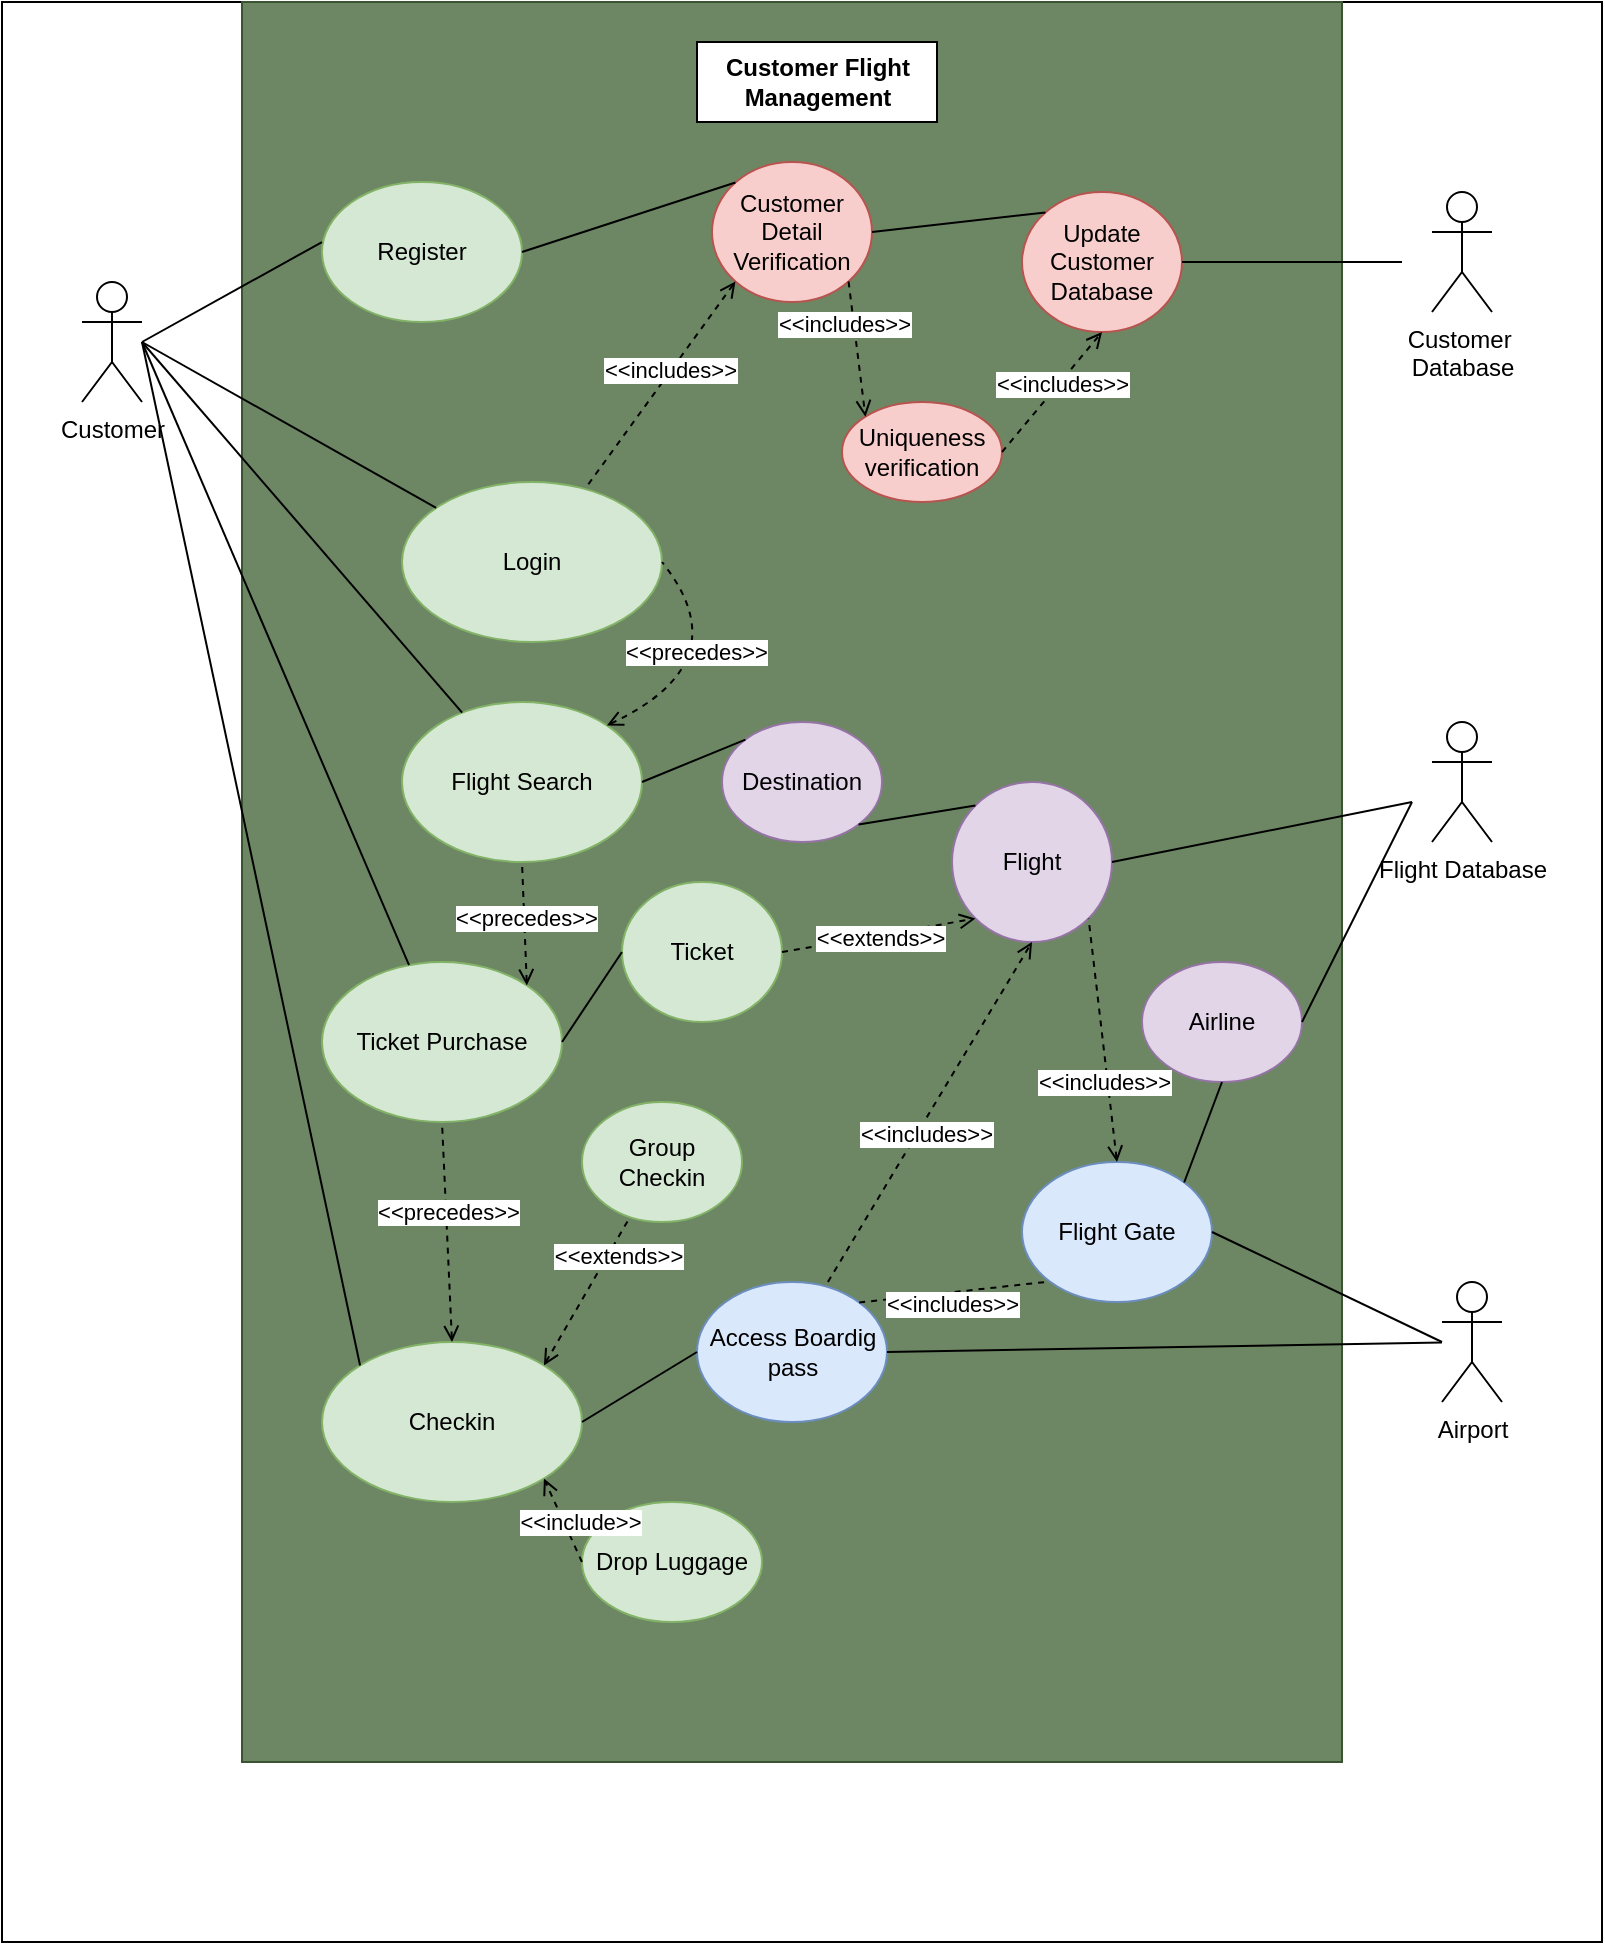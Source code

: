 <mxfile version="26.2.2">
  <diagram name="Page-1" id="nmM2ICLNHWc5m7DLxpwW">
    <mxGraphModel dx="874" dy="1663" grid="1" gridSize="10" guides="1" tooltips="1" connect="1" arrows="1" fold="1" page="1" pageScale="1" pageWidth="850" pageHeight="1100" math="0" shadow="0">
      <root>
        <mxCell id="0" />
        <mxCell id="1" parent="0" />
        <mxCell id="nHhuy1BlPcPROtAtwmBq-1" value="" style="rounded=0;whiteSpace=wrap;html=1;" vertex="1" parent="1">
          <mxGeometry x="40" y="-40" width="800" height="970" as="geometry" />
        </mxCell>
        <mxCell id="8yFaLF_oU3bt_c8ZNG4h-4" value="" style="rounded=0;whiteSpace=wrap;html=1;fillColor=#6d8764;fontColor=#ffffff;strokeColor=#3A5431;" parent="1" vertex="1">
          <mxGeometry x="160" y="-40" width="550" height="880" as="geometry" />
        </mxCell>
        <mxCell id="lk6zZJpGpk3EefxU4Tmx-1" value="&lt;b&gt;Customer Flight Management&lt;/b&gt;" style="rounded=0;whiteSpace=wrap;html=1;" parent="1" vertex="1">
          <mxGeometry x="387.5" y="-20" width="120" height="40" as="geometry" />
        </mxCell>
        <mxCell id="lk6zZJpGpk3EefxU4Tmx-2" value="Customer" style="shape=umlActor;verticalLabelPosition=bottom;verticalAlign=top;html=1;outlineConnect=0;" parent="1" vertex="1">
          <mxGeometry x="80" y="100" width="30" height="60" as="geometry" />
        </mxCell>
        <mxCell id="lk6zZJpGpk3EefxU4Tmx-3" value="Register" style="ellipse;whiteSpace=wrap;html=1;fillColor=#d5e8d4;strokeColor=#82b366;" parent="1" vertex="1">
          <mxGeometry x="200" y="50" width="100" height="70" as="geometry" />
        </mxCell>
        <mxCell id="lk6zZJpGpk3EefxU4Tmx-4" value="Login" style="ellipse;whiteSpace=wrap;html=1;fillColor=#d5e8d4;strokeColor=#82b366;" parent="1" vertex="1">
          <mxGeometry x="240" y="200" width="130" height="80" as="geometry" />
        </mxCell>
        <mxCell id="lk6zZJpGpk3EefxU4Tmx-5" value="Flight Search" style="ellipse;whiteSpace=wrap;html=1;fillColor=#d5e8d4;strokeColor=#82b366;" parent="1" vertex="1">
          <mxGeometry x="240" y="310" width="120" height="80" as="geometry" />
        </mxCell>
        <mxCell id="lk6zZJpGpk3EefxU4Tmx-8" value="Checkin" style="ellipse;whiteSpace=wrap;html=1;fillColor=#d5e8d4;strokeColor=#82b366;" parent="1" vertex="1">
          <mxGeometry x="200" y="630" width="130" height="80" as="geometry" />
        </mxCell>
        <mxCell id="lk6zZJpGpk3EefxU4Tmx-9" value="Drop Luggage" style="ellipse;whiteSpace=wrap;html=1;fillColor=#d5e8d4;strokeColor=#82b366;" parent="1" vertex="1">
          <mxGeometry x="330" y="710" width="90" height="60" as="geometry" />
        </mxCell>
        <mxCell id="lk6zZJpGpk3EefxU4Tmx-10" value="Access Boardig pass" style="ellipse;whiteSpace=wrap;html=1;fillColor=#dae8fc;strokeColor=#6c8ebf;" parent="1" vertex="1">
          <mxGeometry x="387.5" y="600" width="95" height="70" as="geometry" />
        </mxCell>
        <mxCell id="lk6zZJpGpk3EefxU4Tmx-11" value="Group Checkin" style="ellipse;whiteSpace=wrap;html=1;fillColor=#d5e8d4;strokeColor=#82b366;" parent="1" vertex="1">
          <mxGeometry x="330" y="510" width="80" height="60" as="geometry" />
        </mxCell>
        <mxCell id="lk6zZJpGpk3EefxU4Tmx-13" value="" style="endArrow=none;html=1;rounded=0;entryX=0;entryY=0.429;entryDx=0;entryDy=0;entryPerimeter=0;" parent="1" target="lk6zZJpGpk3EefxU4Tmx-3" edge="1">
          <mxGeometry width="50" height="50" relative="1" as="geometry">
            <mxPoint x="110" y="130" as="sourcePoint" />
            <mxPoint x="220" y="120" as="targetPoint" />
          </mxGeometry>
        </mxCell>
        <mxCell id="lk6zZJpGpk3EefxU4Tmx-16" value="" style="endArrow=none;html=1;rounded=0;" parent="1" target="lk6zZJpGpk3EefxU4Tmx-5" edge="1">
          <mxGeometry width="50" height="50" relative="1" as="geometry">
            <mxPoint x="110" y="130" as="sourcePoint" />
            <mxPoint x="220" y="140" as="targetPoint" />
          </mxGeometry>
        </mxCell>
        <mxCell id="lk6zZJpGpk3EefxU4Tmx-17" value="" style="endArrow=none;html=1;rounded=0;entryX=0;entryY=0;entryDx=0;entryDy=0;" parent="1" target="lk6zZJpGpk3EefxU4Tmx-8" edge="1">
          <mxGeometry width="50" height="50" relative="1" as="geometry">
            <mxPoint x="110" y="130" as="sourcePoint" />
            <mxPoint x="220" y="140" as="targetPoint" />
          </mxGeometry>
        </mxCell>
        <mxCell id="lk6zZJpGpk3EefxU4Tmx-19" value="" style="endArrow=none;dashed=1;html=1;rounded=0;exitX=1;exitY=0;exitDx=0;exitDy=0;endFill=0;startFill=0;startArrow=open;" parent="1" source="lk6zZJpGpk3EefxU4Tmx-8" target="lk6zZJpGpk3EefxU4Tmx-11" edge="1">
          <mxGeometry width="50" height="50" relative="1" as="geometry">
            <mxPoint x="170" y="530" as="sourcePoint" />
            <mxPoint x="220" y="480" as="targetPoint" />
          </mxGeometry>
        </mxCell>
        <mxCell id="lk6zZJpGpk3EefxU4Tmx-20" value="&amp;lt;&amp;lt;extends&amp;gt;&amp;gt;" style="edgeLabel;html=1;align=center;verticalAlign=middle;resizable=0;points=[];" parent="lk6zZJpGpk3EefxU4Tmx-19" vertex="1" connectable="0">
          <mxGeometry x="-0.014" relative="1" as="geometry">
            <mxPoint x="15" y="-18" as="offset" />
          </mxGeometry>
        </mxCell>
        <mxCell id="lk6zZJpGpk3EefxU4Tmx-21" value="" style="endArrow=open;dashed=1;html=1;rounded=0;entryX=1;entryY=1;entryDx=0;entryDy=0;exitX=0;exitY=0.5;exitDx=0;exitDy=0;startArrow=none;startFill=0;endFill=0;" parent="1" source="lk6zZJpGpk3EefxU4Tmx-9" target="lk6zZJpGpk3EefxU4Tmx-8" edge="1">
          <mxGeometry width="50" height="50" relative="1" as="geometry">
            <mxPoint x="170" y="580" as="sourcePoint" />
            <mxPoint x="220" y="530" as="targetPoint" />
          </mxGeometry>
        </mxCell>
        <mxCell id="lk6zZJpGpk3EefxU4Tmx-22" value="&amp;lt;&amp;lt;include&amp;gt;&amp;gt;" style="edgeLabel;html=1;align=center;verticalAlign=middle;resizable=0;points=[];" parent="lk6zZJpGpk3EefxU4Tmx-21" vertex="1" connectable="0">
          <mxGeometry x="0.308" relative="1" as="geometry">
            <mxPoint x="11" y="7" as="offset" />
          </mxGeometry>
        </mxCell>
        <mxCell id="lk6zZJpGpk3EefxU4Tmx-23" value="" style="endArrow=none;html=1;rounded=0;" parent="1" target="lk6zZJpGpk3EefxU4Tmx-4" edge="1">
          <mxGeometry width="50" height="50" relative="1" as="geometry">
            <mxPoint x="110" y="130" as="sourcePoint" />
            <mxPoint x="220" y="90" as="targetPoint" />
          </mxGeometry>
        </mxCell>
        <mxCell id="lk6zZJpGpk3EefxU4Tmx-27" value="Update&lt;div&gt;Customer&lt;/div&gt;&lt;div&gt;Database&lt;/div&gt;" style="ellipse;whiteSpace=wrap;html=1;fillColor=#f8cecc;strokeColor=#b85450;" parent="1" vertex="1">
          <mxGeometry x="550" y="55" width="80" height="70" as="geometry" />
        </mxCell>
        <mxCell id="lk6zZJpGpk3EefxU4Tmx-28" value="Customer&lt;div&gt;Detail&lt;br&gt;&lt;div&gt;Verification&lt;/div&gt;&lt;/div&gt;" style="ellipse;whiteSpace=wrap;html=1;fillColor=#f8cecc;strokeColor=#b85450;" parent="1" vertex="1">
          <mxGeometry x="395" y="40" width="80" height="70" as="geometry" />
        </mxCell>
        <mxCell id="lk6zZJpGpk3EefxU4Tmx-29" value="Uniqueness&lt;div&gt;verification&lt;/div&gt;" style="ellipse;whiteSpace=wrap;html=1;fillColor=#f8cecc;strokeColor=#b85450;" parent="1" vertex="1">
          <mxGeometry x="460" y="160" width="80" height="50" as="geometry" />
        </mxCell>
        <mxCell id="lk6zZJpGpk3EefxU4Tmx-31" value="" style="endArrow=none;html=1;rounded=0;exitX=1;exitY=0.5;exitDx=0;exitDy=0;entryX=0;entryY=0;entryDx=0;entryDy=0;" parent="1" source="lk6zZJpGpk3EefxU4Tmx-3" target="lk6zZJpGpk3EefxU4Tmx-28" edge="1">
          <mxGeometry width="50" height="50" relative="1" as="geometry">
            <mxPoint x="450" y="210" as="sourcePoint" />
            <mxPoint x="500" y="160" as="targetPoint" />
          </mxGeometry>
        </mxCell>
        <mxCell id="lk6zZJpGpk3EefxU4Tmx-36" value="" style="endArrow=none;html=1;rounded=0;entryX=0;entryY=0;entryDx=0;entryDy=0;exitX=1;exitY=0.5;exitDx=0;exitDy=0;" parent="1" source="lk6zZJpGpk3EefxU4Tmx-28" target="lk6zZJpGpk3EefxU4Tmx-27" edge="1">
          <mxGeometry width="50" height="50" relative="1" as="geometry">
            <mxPoint x="350" y="210" as="sourcePoint" />
            <mxPoint x="400" y="160" as="targetPoint" />
          </mxGeometry>
        </mxCell>
        <mxCell id="lk6zZJpGpk3EefxU4Tmx-37" value="" style="endArrow=none;html=1;rounded=0;entryX=0;entryY=0.5;entryDx=0;entryDy=0;entryPerimeter=0;exitX=1;exitY=0.5;exitDx=0;exitDy=0;" parent="1" source="lk6zZJpGpk3EefxU4Tmx-27" edge="1">
          <mxGeometry width="50" height="50" relative="1" as="geometry">
            <mxPoint x="420" y="260" as="sourcePoint" />
            <mxPoint x="740" y="90" as="targetPoint" />
          </mxGeometry>
        </mxCell>
        <mxCell id="lk6zZJpGpk3EefxU4Tmx-40" value="" style="endArrow=none;dashed=1;html=1;rounded=0;exitX=0;exitY=1;exitDx=0;exitDy=0;startArrow=open;startFill=0;endFill=0;" parent="1" source="lk6zZJpGpk3EefxU4Tmx-28" target="lk6zZJpGpk3EefxU4Tmx-4" edge="1">
          <mxGeometry width="50" height="50" relative="1" as="geometry">
            <mxPoint x="420" y="170" as="sourcePoint" />
            <mxPoint x="470" y="120" as="targetPoint" />
          </mxGeometry>
        </mxCell>
        <mxCell id="lk6zZJpGpk3EefxU4Tmx-41" value="&amp;lt;&amp;lt;includes&amp;gt;&amp;gt;" style="edgeLabel;html=1;align=center;verticalAlign=middle;resizable=0;points=[];" parent="lk6zZJpGpk3EefxU4Tmx-40" vertex="1" connectable="0">
          <mxGeometry x="0.243" y="-3" relative="1" as="geometry">
            <mxPoint x="16" y="-19" as="offset" />
          </mxGeometry>
        </mxCell>
        <mxCell id="lk6zZJpGpk3EefxU4Tmx-47" value="Destination" style="ellipse;whiteSpace=wrap;html=1;fillColor=#e1d5e7;strokeColor=#9673a6;" parent="1" vertex="1">
          <mxGeometry x="400" y="320" width="80" height="60" as="geometry" />
        </mxCell>
        <mxCell id="lk6zZJpGpk3EefxU4Tmx-50" value="Ticket Purchase" style="ellipse;whiteSpace=wrap;html=1;fillColor=#d5e8d4;strokeColor=#82b366;" parent="1" vertex="1">
          <mxGeometry x="200" y="440" width="120" height="80" as="geometry" />
        </mxCell>
        <mxCell id="lk6zZJpGpk3EefxU4Tmx-51" value="Flight" style="ellipse;whiteSpace=wrap;html=1;fillColor=#e1d5e7;strokeColor=#9673a6;" parent="1" vertex="1">
          <mxGeometry x="515" y="350" width="80" height="80" as="geometry" />
        </mxCell>
        <mxCell id="lk6zZJpGpk3EefxU4Tmx-52" value="" style="endArrow=none;html=1;rounded=0;entryX=1;entryY=0.5;entryDx=0;entryDy=0;exitX=0;exitY=0;exitDx=0;exitDy=0;" parent="1" source="lk6zZJpGpk3EefxU4Tmx-47" target="lk6zZJpGpk3EefxU4Tmx-5" edge="1">
          <mxGeometry width="50" height="50" relative="1" as="geometry">
            <mxPoint x="460" y="340" as="sourcePoint" />
            <mxPoint x="510" y="290" as="targetPoint" />
          </mxGeometry>
        </mxCell>
        <mxCell id="lk6zZJpGpk3EefxU4Tmx-53" value="" style="endArrow=none;html=1;rounded=0;" parent="1" source="lk6zZJpGpk3EefxU4Tmx-50" edge="1">
          <mxGeometry width="50" height="50" relative="1" as="geometry">
            <mxPoint x="460" y="440" as="sourcePoint" />
            <mxPoint x="110" y="130" as="targetPoint" />
          </mxGeometry>
        </mxCell>
        <mxCell id="lk6zZJpGpk3EefxU4Tmx-54" value="Airline" style="ellipse;whiteSpace=wrap;html=1;fillColor=#e1d5e7;strokeColor=#9673a6;" parent="1" vertex="1">
          <mxGeometry x="610" y="440" width="80" height="60" as="geometry" />
        </mxCell>
        <mxCell id="lk6zZJpGpk3EefxU4Tmx-55" value="" style="endArrow=none;html=1;rounded=0;entryX=1;entryY=0.5;entryDx=0;entryDy=0;exitX=0;exitY=0.5;exitDx=0;exitDy=0;exitPerimeter=0;" parent="1" target="lk6zZJpGpk3EefxU4Tmx-54" edge="1">
          <mxGeometry width="50" height="50" relative="1" as="geometry">
            <mxPoint x="745" y="360" as="sourcePoint" />
            <mxPoint x="510" y="390" as="targetPoint" />
          </mxGeometry>
        </mxCell>
        <mxCell id="lk6zZJpGpk3EefxU4Tmx-56" value="" style="endArrow=none;html=1;rounded=0;entryX=0;entryY=0.5;entryDx=0;entryDy=0;entryPerimeter=0;exitX=1;exitY=0.5;exitDx=0;exitDy=0;" parent="1" source="lk6zZJpGpk3EefxU4Tmx-51" edge="1">
          <mxGeometry width="50" height="50" relative="1" as="geometry">
            <mxPoint x="460" y="440" as="sourcePoint" />
            <mxPoint x="745" y="360" as="targetPoint" />
          </mxGeometry>
        </mxCell>
        <mxCell id="lk6zZJpGpk3EefxU4Tmx-62" value="" style="endArrow=none;html=1;rounded=0;exitX=1;exitY=1;exitDx=0;exitDy=0;entryX=0;entryY=0;entryDx=0;entryDy=0;" parent="1" source="lk6zZJpGpk3EefxU4Tmx-47" target="lk6zZJpGpk3EefxU4Tmx-51" edge="1">
          <mxGeometry width="50" height="50" relative="1" as="geometry">
            <mxPoint x="460" y="340" as="sourcePoint" />
            <mxPoint x="510" y="290" as="targetPoint" />
          </mxGeometry>
        </mxCell>
        <mxCell id="lk6zZJpGpk3EefxU4Tmx-80" value="" style="endArrow=none;html=1;rounded=0;exitX=1;exitY=0.5;exitDx=0;exitDy=0;entryX=0;entryY=0.5;entryDx=0;entryDy=0;" parent="1" source="lk6zZJpGpk3EefxU4Tmx-8" target="lk6zZJpGpk3EefxU4Tmx-10" edge="1">
          <mxGeometry width="50" height="50" relative="1" as="geometry">
            <mxPoint x="460" y="740" as="sourcePoint" />
            <mxPoint x="510" y="690" as="targetPoint" />
          </mxGeometry>
        </mxCell>
        <mxCell id="8yFaLF_oU3bt_c8ZNG4h-2" value="Airport" style="shape=umlActor;verticalLabelPosition=bottom;verticalAlign=top;html=1;outlineConnect=0;" parent="1" vertex="1">
          <mxGeometry x="760" y="600" width="30" height="60" as="geometry" />
        </mxCell>
        <mxCell id="8yFaLF_oU3bt_c8ZNG4h-6" value="" style="endArrow=none;html=1;rounded=0;exitX=1;exitY=0.5;exitDx=0;exitDy=0;" parent="1" source="lk6zZJpGpk3EefxU4Tmx-10" target="8yFaLF_oU3bt_c8ZNG4h-2" edge="1">
          <mxGeometry width="50" height="50" relative="1" as="geometry">
            <mxPoint x="400" y="620" as="sourcePoint" />
            <mxPoint x="342.222" y="880" as="targetPoint" />
          </mxGeometry>
        </mxCell>
        <mxCell id="8yFaLF_oU3bt_c8ZNG4h-7" value="" style="endArrow=none;dashed=1;html=1;rounded=0;entryX=0.5;entryY=1;entryDx=0;entryDy=0;exitX=0.5;exitY=0;exitDx=0;exitDy=0;startArrow=open;startFill=0;" parent="1" source="lk6zZJpGpk3EefxU4Tmx-8" target="lk6zZJpGpk3EefxU4Tmx-50" edge="1">
          <mxGeometry width="50" height="50" relative="1" as="geometry">
            <mxPoint x="400" y="520" as="sourcePoint" />
            <mxPoint x="450" y="470" as="targetPoint" />
          </mxGeometry>
        </mxCell>
        <mxCell id="8yFaLF_oU3bt_c8ZNG4h-8" value="&amp;lt;&amp;lt;precedes&amp;gt;&amp;gt;" style="edgeLabel;html=1;align=center;verticalAlign=middle;resizable=0;points=[];" parent="8yFaLF_oU3bt_c8ZNG4h-7" vertex="1" connectable="0">
          <mxGeometry x="0.178" y="-1" relative="1" as="geometry">
            <mxPoint as="offset" />
          </mxGeometry>
        </mxCell>
        <mxCell id="8yFaLF_oU3bt_c8ZNG4h-9" value="Ticket" style="ellipse;whiteSpace=wrap;html=1;fillColor=#d5e8d4;strokeColor=#82b366;" parent="1" vertex="1">
          <mxGeometry x="350" y="400" width="80" height="70" as="geometry" />
        </mxCell>
        <mxCell id="8yFaLF_oU3bt_c8ZNG4h-12" value="" style="endArrow=none;html=1;rounded=0;exitX=1;exitY=0.5;exitDx=0;exitDy=0;entryX=0;entryY=0.5;entryDx=0;entryDy=0;" parent="1" source="lk6zZJpGpk3EefxU4Tmx-50" target="8yFaLF_oU3bt_c8ZNG4h-9" edge="1">
          <mxGeometry width="50" height="50" relative="1" as="geometry">
            <mxPoint x="400" y="520" as="sourcePoint" />
            <mxPoint x="450" y="470" as="targetPoint" />
          </mxGeometry>
        </mxCell>
        <mxCell id="8yFaLF_oU3bt_c8ZNG4h-13" value="" style="endArrow=open;dashed=1;html=1;rounded=0;entryX=0;entryY=1;entryDx=0;entryDy=0;exitX=1;exitY=0.5;exitDx=0;exitDy=0;endFill=0;" parent="1" source="8yFaLF_oU3bt_c8ZNG4h-9" target="lk6zZJpGpk3EefxU4Tmx-51" edge="1">
          <mxGeometry width="50" height="50" relative="1" as="geometry">
            <mxPoint x="400" y="520" as="sourcePoint" />
            <mxPoint x="450" y="470" as="targetPoint" />
          </mxGeometry>
        </mxCell>
        <mxCell id="8yFaLF_oU3bt_c8ZNG4h-15" value="&amp;lt;&amp;lt;extends&amp;gt;&amp;gt;" style="edgeLabel;html=1;align=center;verticalAlign=middle;resizable=0;points=[];" parent="8yFaLF_oU3bt_c8ZNG4h-13" vertex="1" connectable="0">
          <mxGeometry x="-0.223" y="-1" relative="1" as="geometry">
            <mxPoint x="11" y="-2" as="offset" />
          </mxGeometry>
        </mxCell>
        <mxCell id="8yFaLF_oU3bt_c8ZNG4h-17" value="Flight Gate" style="ellipse;whiteSpace=wrap;html=1;fillColor=#dae8fc;strokeColor=#6c8ebf;" parent="1" vertex="1">
          <mxGeometry x="550" y="540" width="95" height="70" as="geometry" />
        </mxCell>
        <mxCell id="8yFaLF_oU3bt_c8ZNG4h-19" value="" style="endArrow=none;html=1;rounded=0;entryX=1;entryY=0.5;entryDx=0;entryDy=0;" parent="1" target="8yFaLF_oU3bt_c8ZNG4h-17" edge="1">
          <mxGeometry width="50" height="50" relative="1" as="geometry">
            <mxPoint x="760" y="630" as="sourcePoint" />
            <mxPoint x="450" y="570" as="targetPoint" />
          </mxGeometry>
        </mxCell>
        <mxCell id="8yFaLF_oU3bt_c8ZNG4h-20" value="" style="endArrow=none;dashed=1;html=1;rounded=0;entryX=1;entryY=1;entryDx=0;entryDy=0;exitX=0.5;exitY=0;exitDx=0;exitDy=0;startArrow=open;startFill=0;" parent="1" source="8yFaLF_oU3bt_c8ZNG4h-17" target="lk6zZJpGpk3EefxU4Tmx-51" edge="1">
          <mxGeometry width="50" height="50" relative="1" as="geometry">
            <mxPoint x="400" y="620" as="sourcePoint" />
            <mxPoint x="450" y="570" as="targetPoint" />
          </mxGeometry>
        </mxCell>
        <mxCell id="8yFaLF_oU3bt_c8ZNG4h-23" value="&amp;lt;&amp;lt;includes&amp;gt;&amp;gt;" style="edgeLabel;html=1;align=center;verticalAlign=middle;resizable=0;points=[];" parent="8yFaLF_oU3bt_c8ZNG4h-20" vertex="1" connectable="0">
          <mxGeometry x="-0.112" y="-3" relative="1" as="geometry">
            <mxPoint x="-3" y="14" as="offset" />
          </mxGeometry>
        </mxCell>
        <mxCell id="8yFaLF_oU3bt_c8ZNG4h-21" value="" style="endArrow=open;dashed=1;html=1;rounded=0;entryX=0.5;entryY=1;entryDx=0;entryDy=0;exitX=0.689;exitY=0;exitDx=0;exitDy=0;exitPerimeter=0;endFill=0;" parent="1" source="lk6zZJpGpk3EefxU4Tmx-10" target="lk6zZJpGpk3EefxU4Tmx-51" edge="1">
          <mxGeometry width="50" height="50" relative="1" as="geometry">
            <mxPoint x="400" y="620" as="sourcePoint" />
            <mxPoint x="450" y="570" as="targetPoint" />
          </mxGeometry>
        </mxCell>
        <mxCell id="8yFaLF_oU3bt_c8ZNG4h-22" value="&amp;lt;&amp;lt;includes&amp;gt;&amp;gt;" style="edgeLabel;html=1;align=center;verticalAlign=middle;resizable=0;points=[];" parent="8yFaLF_oU3bt_c8ZNG4h-21" vertex="1" connectable="0">
          <mxGeometry x="-0.097" y="-3" relative="1" as="geometry">
            <mxPoint y="1" as="offset" />
          </mxGeometry>
        </mxCell>
        <mxCell id="uRyNhPTEzNsCRZM3b6tW-1" value="" style="endArrow=open;dashed=1;html=1;rounded=0;exitX=1;exitY=1;exitDx=0;exitDy=0;startArrow=none;startFill=0;endFill=0;entryX=0;entryY=0;entryDx=0;entryDy=0;" parent="1" source="lk6zZJpGpk3EefxU4Tmx-28" target="lk6zZJpGpk3EefxU4Tmx-29" edge="1">
          <mxGeometry width="50" height="50" relative="1" as="geometry">
            <mxPoint x="558.5" y="140" as="sourcePoint" />
            <mxPoint x="482.5" y="243" as="targetPoint" />
          </mxGeometry>
        </mxCell>
        <mxCell id="uRyNhPTEzNsCRZM3b6tW-2" value="&amp;lt;&amp;lt;includes&amp;gt;&amp;gt;" style="edgeLabel;html=1;align=center;verticalAlign=middle;resizable=0;points=[];" parent="uRyNhPTEzNsCRZM3b6tW-1" vertex="1" connectable="0">
          <mxGeometry x="0.243" y="-3" relative="1" as="geometry">
            <mxPoint x="-5" y="-22" as="offset" />
          </mxGeometry>
        </mxCell>
        <mxCell id="uRyNhPTEzNsCRZM3b6tW-3" value="" style="endArrow=open;dashed=1;html=1;rounded=0;exitX=1;exitY=0.5;exitDx=0;exitDy=0;startArrow=none;startFill=0;endFill=0;entryX=0.5;entryY=1;entryDx=0;entryDy=0;" parent="1" source="lk6zZJpGpk3EefxU4Tmx-29" target="lk6zZJpGpk3EefxU4Tmx-27" edge="1">
          <mxGeometry width="50" height="50" relative="1" as="geometry">
            <mxPoint x="610" y="140" as="sourcePoint" />
            <mxPoint x="697" y="220" as="targetPoint" />
          </mxGeometry>
        </mxCell>
        <mxCell id="uRyNhPTEzNsCRZM3b6tW-4" value="&amp;lt;&amp;lt;includes&amp;gt;&amp;gt;" style="edgeLabel;html=1;align=center;verticalAlign=middle;resizable=0;points=[];" parent="uRyNhPTEzNsCRZM3b6tW-3" vertex="1" connectable="0">
          <mxGeometry x="0.243" y="-3" relative="1" as="geometry">
            <mxPoint x="-4" y="1" as="offset" />
          </mxGeometry>
        </mxCell>
        <mxCell id="uRyNhPTEzNsCRZM3b6tW-6" value="&lt;span style=&quot;text-wrap-mode: wrap;&quot;&gt;Customer&amp;nbsp;&lt;/span&gt;&lt;div&gt;&lt;span style=&quot;text-wrap-mode: wrap;&quot;&gt;Database&lt;/span&gt;&lt;/div&gt;" style="shape=umlActor;verticalLabelPosition=bottom;verticalAlign=top;html=1;outlineConnect=0;" parent="1" vertex="1">
          <mxGeometry x="755" y="55" width="30" height="60" as="geometry" />
        </mxCell>
        <mxCell id="uRyNhPTEzNsCRZM3b6tW-7" value="&lt;span style=&quot;text-wrap-mode: wrap;&quot;&gt;Flight Database&lt;/span&gt;" style="shape=umlActor;verticalLabelPosition=bottom;verticalAlign=top;html=1;outlineConnect=0;" parent="1" vertex="1">
          <mxGeometry x="755" y="320" width="30" height="60" as="geometry" />
        </mxCell>
        <mxCell id="nHhuy1BlPcPROtAtwmBq-3" value="" style="endArrow=none;dashed=1;html=1;rounded=0;entryX=1;entryY=0.5;entryDx=0;entryDy=0;exitX=1;exitY=0;exitDx=0;exitDy=0;curved=1;startArrow=open;startFill=0;" edge="1" parent="1" source="lk6zZJpGpk3EefxU4Tmx-5" target="lk6zZJpGpk3EefxU4Tmx-4">
          <mxGeometry width="50" height="50" relative="1" as="geometry">
            <mxPoint x="420" y="290" as="sourcePoint" />
            <mxPoint x="470" y="240" as="targetPoint" />
            <Array as="points">
              <mxPoint x="410" y="290" />
            </Array>
          </mxGeometry>
        </mxCell>
        <mxCell id="nHhuy1BlPcPROtAtwmBq-4" value="&amp;lt;&amp;lt;precedes&amp;gt;&amp;gt;" style="edgeLabel;html=1;align=center;verticalAlign=middle;resizable=0;points=[];" vertex="1" connectable="0" parent="nHhuy1BlPcPROtAtwmBq-3">
          <mxGeometry x="-0.193" y="14" relative="1" as="geometry">
            <mxPoint as="offset" />
          </mxGeometry>
        </mxCell>
        <mxCell id="nHhuy1BlPcPROtAtwmBq-5" value="" style="endArrow=none;dashed=1;html=1;rounded=0;entryX=0.5;entryY=1;entryDx=0;entryDy=0;exitX=1;exitY=0;exitDx=0;exitDy=0;endFill=0;startFill=0;startArrow=open;" edge="1" parent="1" source="lk6zZJpGpk3EefxU4Tmx-50" target="lk6zZJpGpk3EefxU4Tmx-5">
          <mxGeometry width="50" height="50" relative="1" as="geometry">
            <mxPoint x="270" y="450" as="sourcePoint" />
            <mxPoint x="320" y="400" as="targetPoint" />
          </mxGeometry>
        </mxCell>
        <mxCell id="nHhuy1BlPcPROtAtwmBq-6" value="&amp;lt;&amp;lt;precedes&lt;span style=&quot;background-color: light-dark(#ffffff, var(--ge-dark-color, #121212)); color: light-dark(rgb(0, 0, 0), rgb(255, 255, 255));&quot;&gt;&amp;gt;&amp;gt;&lt;/span&gt;" style="edgeLabel;html=1;align=center;verticalAlign=middle;resizable=0;points=[];" vertex="1" connectable="0" parent="nHhuy1BlPcPROtAtwmBq-5">
          <mxGeometry x="0.091" y="-1" relative="1" as="geometry">
            <mxPoint as="offset" />
          </mxGeometry>
        </mxCell>
        <mxCell id="nHhuy1BlPcPROtAtwmBq-7" value="" style="endArrow=none;html=1;rounded=0;entryX=0.5;entryY=1;entryDx=0;entryDy=0;exitX=1;exitY=0;exitDx=0;exitDy=0;" edge="1" parent="1" source="8yFaLF_oU3bt_c8ZNG4h-17" target="lk6zZJpGpk3EefxU4Tmx-54">
          <mxGeometry width="50" height="50" relative="1" as="geometry">
            <mxPoint x="610" y="565" as="sourcePoint" />
            <mxPoint x="660" y="515" as="targetPoint" />
          </mxGeometry>
        </mxCell>
        <mxCell id="nHhuy1BlPcPROtAtwmBq-9" value="" style="endArrow=none;dashed=1;html=1;rounded=0;exitX=1;exitY=0;exitDx=0;exitDy=0;entryX=0;entryY=1;entryDx=0;entryDy=0;" edge="1" parent="1" source="lk6zZJpGpk3EefxU4Tmx-10" target="8yFaLF_oU3bt_c8ZNG4h-17">
          <mxGeometry width="50" height="50" relative="1" as="geometry">
            <mxPoint x="500" y="620" as="sourcePoint" />
            <mxPoint x="550" y="570" as="targetPoint" />
          </mxGeometry>
        </mxCell>
        <mxCell id="nHhuy1BlPcPROtAtwmBq-10" value="&amp;lt;&amp;lt;includes&amp;gt;&amp;gt;" style="edgeLabel;html=1;align=center;verticalAlign=middle;resizable=0;points=[];" vertex="1" connectable="0" parent="nHhuy1BlPcPROtAtwmBq-9">
          <mxGeometry x="0.326" y="-1" relative="1" as="geometry">
            <mxPoint x="-17" y="6" as="offset" />
          </mxGeometry>
        </mxCell>
      </root>
    </mxGraphModel>
  </diagram>
</mxfile>
